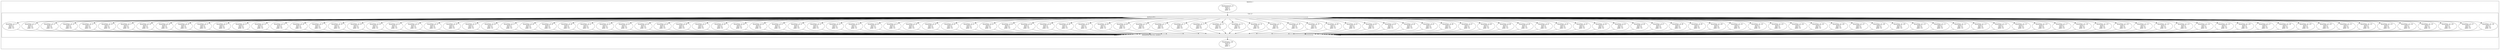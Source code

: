 digraph streamit {
subgraph cluster_node1 {
 label="AutoCor_1";
node2 [ label="RandomSource_10\npush=1\npop=0\npeek =0" ]
subgraph cluster_node3 {
 label="Cor1_9";
node4 [ label="DUPLICATE(1,1,1,1,1,1,1,1,1,1,1,1,1,1,1,1,1,1,1,1,1,1,1,1,1,1,1,1,1,1,1,1,1,1,1,1,1,1,1,1,1,1,1,1,1,1,1,1,1,1,1,1,1,1,1,1,1,1,1,1,1,1,1,1,1,1,1,1,1,1,1,1,1,1,1,1,1,1,1,1,1,1,1,1,1,1,1,1,1,1,1,1,1,1,1,1,1,1,1,1,1,1,1,1,1,1,1,1,1,1,1,1,1,1,1,1,1,1,1,1,1,1,1,1,1,1,1,1)" ]
node5 [ label="WEIGHTED_ROUND_ROBIN(1,1,1,1,1,1,1,1,1,1,1,1,1,1,1,1,1,1,1,1,1,1,1,1,1,1,1,1,1,1,1,1,1,1,1,1,1,1,1,1,1,1,1,1,1,1,1,1,1,1,1,1,1,1,1,1,1,1,1,1,1,1,1,1,1,1,1,1,1,1,1,1,1,1,1,1,1,1,1,1,1,1,1,1,1,1,1,1,1,1,1,1,1,1,1,1,1,1,1,1,1,1,1,1,1,1,1,1,1,1,1,1,1,1,1,1,1,1,1,1,1,1,1,1,1,1,1,1)" ]
node6 [ label="AnonFilter_a0_11\npush=1\npop=32\npeek =32" ]
node4 -> node6
node6 -> node5
node7 [ label="AnonFilter_a0_12\npush=1\npop=32\npeek =32" ]
node4 -> node7
node7 -> node5
node8 [ label="AnonFilter_a0_13\npush=1\npop=32\npeek =32" ]
node4 -> node8
node8 -> node5
node9 [ label="AnonFilter_a0_14\npush=1\npop=32\npeek =32" ]
node4 -> node9
node9 -> node5
node10 [ label="AnonFilter_a0_15\npush=1\npop=32\npeek =32" ]
node4 -> node10
node10 -> node5
node11 [ label="AnonFilter_a0_16\npush=1\npop=32\npeek =32" ]
node4 -> node11
node11 -> node5
node12 [ label="AnonFilter_a0_17\npush=1\npop=32\npeek =32" ]
node4 -> node12
node12 -> node5
node13 [ label="AnonFilter_a0_18\npush=1\npop=32\npeek =32" ]
node4 -> node13
node13 -> node5
node14 [ label="AnonFilter_a0_19\npush=1\npop=32\npeek =32" ]
node4 -> node14
node14 -> node5
node15 [ label="AnonFilter_a0_20\npush=1\npop=32\npeek =32" ]
node4 -> node15
node15 -> node5
node16 [ label="AnonFilter_a0_21\npush=1\npop=32\npeek =32" ]
node4 -> node16
node16 -> node5
node17 [ label="AnonFilter_a0_22\npush=1\npop=32\npeek =32" ]
node4 -> node17
node17 -> node5
node18 [ label="AnonFilter_a0_23\npush=1\npop=32\npeek =32" ]
node4 -> node18
node18 -> node5
node19 [ label="AnonFilter_a0_24\npush=1\npop=32\npeek =32" ]
node4 -> node19
node19 -> node5
node20 [ label="AnonFilter_a0_25\npush=1\npop=32\npeek =32" ]
node4 -> node20
node20 -> node5
node21 [ label="AnonFilter_a0_26\npush=1\npop=32\npeek =32" ]
node4 -> node21
node21 -> node5
node22 [ label="AnonFilter_a0_27\npush=1\npop=32\npeek =32" ]
node4 -> node22
node22 -> node5
node23 [ label="AnonFilter_a0_28\npush=1\npop=32\npeek =32" ]
node4 -> node23
node23 -> node5
node24 [ label="AnonFilter_a0_29\npush=1\npop=32\npeek =32" ]
node4 -> node24
node24 -> node5
node25 [ label="AnonFilter_a0_30\npush=1\npop=32\npeek =32" ]
node4 -> node25
node25 -> node5
node26 [ label="AnonFilter_a0_31\npush=1\npop=32\npeek =32" ]
node4 -> node26
node26 -> node5
node27 [ label="AnonFilter_a0_32\npush=1\npop=32\npeek =32" ]
node4 -> node27
node27 -> node5
node28 [ label="AnonFilter_a0_33\npush=1\npop=32\npeek =32" ]
node4 -> node28
node28 -> node5
node29 [ label="AnonFilter_a0_34\npush=1\npop=32\npeek =32" ]
node4 -> node29
node29 -> node5
node30 [ label="AnonFilter_a0_35\npush=1\npop=32\npeek =32" ]
node4 -> node30
node30 -> node5
node31 [ label="AnonFilter_a0_36\npush=1\npop=32\npeek =32" ]
node4 -> node31
node31 -> node5
node32 [ label="AnonFilter_a0_37\npush=1\npop=32\npeek =32" ]
node4 -> node32
node32 -> node5
node33 [ label="AnonFilter_a0_38\npush=1\npop=32\npeek =32" ]
node4 -> node33
node33 -> node5
node34 [ label="AnonFilter_a0_39\npush=1\npop=32\npeek =32" ]
node4 -> node34
node34 -> node5
node35 [ label="AnonFilter_a0_40\npush=1\npop=32\npeek =32" ]
node4 -> node35
node35 -> node5
node36 [ label="AnonFilter_a0_41\npush=1\npop=32\npeek =32" ]
node4 -> node36
node36 -> node5
node37 [ label="AnonFilter_a0_42\npush=1\npop=32\npeek =32" ]
node4 -> node37
node37 -> node5
node38 [ label="AnonFilter_a0_43\npush=1\npop=32\npeek =32" ]
node4 -> node38
node38 -> node5
node39 [ label="AnonFilter_a0_44\npush=1\npop=32\npeek =32" ]
node4 -> node39
node39 -> node5
node40 [ label="AnonFilter_a0_45\npush=1\npop=32\npeek =32" ]
node4 -> node40
node40 -> node5
node41 [ label="AnonFilter_a0_46\npush=1\npop=32\npeek =32" ]
node4 -> node41
node41 -> node5
node42 [ label="AnonFilter_a0_47\npush=1\npop=32\npeek =32" ]
node4 -> node42
node42 -> node5
node43 [ label="AnonFilter_a0_48\npush=1\npop=32\npeek =32" ]
node4 -> node43
node43 -> node5
node44 [ label="AnonFilter_a0_49\npush=1\npop=32\npeek =32" ]
node4 -> node44
node44 -> node5
node45 [ label="AnonFilter_a0_50\npush=1\npop=32\npeek =32" ]
node4 -> node45
node45 -> node5
node46 [ label="AnonFilter_a0_51\npush=1\npop=32\npeek =32" ]
node4 -> node46
node46 -> node5
node47 [ label="AnonFilter_a0_52\npush=1\npop=32\npeek =32" ]
node4 -> node47
node47 -> node5
node48 [ label="AnonFilter_a0_53\npush=1\npop=32\npeek =32" ]
node4 -> node48
node48 -> node5
node49 [ label="AnonFilter_a0_54\npush=1\npop=32\npeek =32" ]
node4 -> node49
node49 -> node5
node50 [ label="AnonFilter_a0_55\npush=1\npop=32\npeek =32" ]
node4 -> node50
node50 -> node5
node51 [ label="AnonFilter_a0_56\npush=1\npop=32\npeek =32" ]
node4 -> node51
node51 -> node5
node52 [ label="AnonFilter_a0_57\npush=1\npop=32\npeek =32" ]
node4 -> node52
node52 -> node5
node53 [ label="AnonFilter_a0_58\npush=1\npop=32\npeek =32" ]
node4 -> node53
node53 -> node5
node54 [ label="AnonFilter_a0_59\npush=1\npop=32\npeek =32" ]
node4 -> node54
node54 -> node5
node55 [ label="AnonFilter_a0_60\npush=1\npop=32\npeek =32" ]
node4 -> node55
node55 -> node5
node56 [ label="AnonFilter_a0_61\npush=1\npop=32\npeek =32" ]
node4 -> node56
node56 -> node5
node57 [ label="AnonFilter_a0_62\npush=1\npop=32\npeek =32" ]
node4 -> node57
node57 -> node5
node58 [ label="AnonFilter_a0_63\npush=1\npop=32\npeek =32" ]
node4 -> node58
node58 -> node5
node59 [ label="AnonFilter_a0_64\npush=1\npop=32\npeek =32" ]
node4 -> node59
node59 -> node5
node60 [ label="AnonFilter_a0_65\npush=1\npop=32\npeek =32" ]
node4 -> node60
node60 -> node5
node61 [ label="AnonFilter_a0_66\npush=1\npop=32\npeek =32" ]
node4 -> node61
node61 -> node5
node62 [ label="AnonFilter_a0_67\npush=1\npop=32\npeek =32" ]
node4 -> node62
node62 -> node5
node63 [ label="AnonFilter_a0_68\npush=1\npop=32\npeek =32" ]
node4 -> node63
node63 -> node5
node64 [ label="AnonFilter_a0_69\npush=1\npop=32\npeek =32" ]
node4 -> node64
node64 -> node5
node65 [ label="AnonFilter_a0_70\npush=1\npop=32\npeek =32" ]
node4 -> node65
node65 -> node5
node66 [ label="AnonFilter_a0_71\npush=1\npop=32\npeek =32" ]
node4 -> node66
node66 -> node5
node67 [ label="AnonFilter_a0_72\npush=1\npop=32\npeek =32" ]
node4 -> node67
node67 -> node5
node68 [ label="AnonFilter_a0_73\npush=1\npop=32\npeek =32" ]
node4 -> node68
node68 -> node5
node69 [ label="AnonFilter_a0_74\npush=1\npop=32\npeek =32" ]
node4 -> node69
node69 -> node5
node70 [ label="AnonFilter_a0_75\npush=1\npop=32\npeek =32" ]
node4 -> node70
node70 -> node5
node71 [ label="AnonFilter_a0_76\npush=1\npop=32\npeek =32" ]
node4 -> node71
node71 -> node5
node72 [ label="AnonFilter_a0_77\npush=1\npop=32\npeek =32" ]
node4 -> node72
node72 -> node5
node73 [ label="AnonFilter_a0_78\npush=1\npop=32\npeek =32" ]
node4 -> node73
node73 -> node5
node74 [ label="AnonFilter_a0_79\npush=1\npop=32\npeek =32" ]
node4 -> node74
node74 -> node5
node75 [ label="AnonFilter_a0_80\npush=1\npop=32\npeek =32" ]
node4 -> node75
node75 -> node5
node76 [ label="AnonFilter_a0_81\npush=1\npop=32\npeek =32" ]
node4 -> node76
node76 -> node5
node77 [ label="AnonFilter_a0_82\npush=1\npop=32\npeek =32" ]
node4 -> node77
node77 -> node5
node78 [ label="AnonFilter_a0_83\npush=1\npop=32\npeek =32" ]
node4 -> node78
node78 -> node5
node79 [ label="AnonFilter_a0_84\npush=1\npop=32\npeek =32" ]
node4 -> node79
node79 -> node5
node80 [ label="AnonFilter_a0_85\npush=1\npop=32\npeek =32" ]
node4 -> node80
node80 -> node5
node81 [ label="AnonFilter_a0_86\npush=1\npop=32\npeek =32" ]
node4 -> node81
node81 -> node5
node82 [ label="AnonFilter_a0_87\npush=1\npop=32\npeek =32" ]
node4 -> node82
node82 -> node5
node83 [ label="AnonFilter_a0_88\npush=1\npop=32\npeek =32" ]
node4 -> node83
node83 -> node5
node84 [ label="AnonFilter_a0_89\npush=1\npop=32\npeek =32" ]
node4 -> node84
node84 -> node5
node85 [ label="AnonFilter_a0_90\npush=1\npop=32\npeek =32" ]
node4 -> node85
node85 -> node5
node86 [ label="AnonFilter_a0_91\npush=1\npop=32\npeek =32" ]
node4 -> node86
node86 -> node5
node87 [ label="AnonFilter_a0_92\npush=1\npop=32\npeek =32" ]
node4 -> node87
node87 -> node5
node88 [ label="AnonFilter_a0_93\npush=1\npop=32\npeek =32" ]
node4 -> node88
node88 -> node5
node89 [ label="AnonFilter_a0_94\npush=1\npop=32\npeek =32" ]
node4 -> node89
node89 -> node5
node90 [ label="AnonFilter_a0_95\npush=1\npop=32\npeek =32" ]
node4 -> node90
node90 -> node5
node91 [ label="AnonFilter_a0_96\npush=1\npop=32\npeek =32" ]
node4 -> node91
node91 -> node5
node92 [ label="AnonFilter_a0_97\npush=1\npop=32\npeek =32" ]
node4 -> node92
node92 -> node5
node93 [ label="AnonFilter_a0_98\npush=1\npop=32\npeek =32" ]
node4 -> node93
node93 -> node5
node94 [ label="AnonFilter_a0_99\npush=1\npop=32\npeek =32" ]
node4 -> node94
node94 -> node5
node95 [ label="AnonFilter_a0_100\npush=1\npop=32\npeek =32" ]
node4 -> node95
node95 -> node5
node96 [ label="AnonFilter_a0_101\npush=1\npop=32\npeek =32" ]
node4 -> node96
node96 -> node5
node97 [ label="AnonFilter_a0_102\npush=1\npop=32\npeek =32" ]
node4 -> node97
node97 -> node5
node98 [ label="AnonFilter_a0_103\npush=1\npop=32\npeek =32" ]
node4 -> node98
node98 -> node5
node99 [ label="AnonFilter_a0_104\npush=1\npop=32\npeek =32" ]
node4 -> node99
node99 -> node5
node100 [ label="AnonFilter_a0_105\npush=1\npop=32\npeek =32" ]
node4 -> node100
node100 -> node5
node101 [ label="AnonFilter_a0_106\npush=1\npop=32\npeek =32" ]
node4 -> node101
node101 -> node5
node102 [ label="AnonFilter_a0_107\npush=1\npop=32\npeek =32" ]
node4 -> node102
node102 -> node5
node103 [ label="AnonFilter_a0_108\npush=1\npop=32\npeek =32" ]
node4 -> node103
node103 -> node5
node104 [ label="AnonFilter_a0_109\npush=1\npop=32\npeek =32" ]
node4 -> node104
node104 -> node5
node105 [ label="AnonFilter_a0_110\npush=1\npop=32\npeek =32" ]
node4 -> node105
node105 -> node5
node106 [ label="AnonFilter_a0_111\npush=1\npop=32\npeek =32" ]
node4 -> node106
node106 -> node5
node107 [ label="AnonFilter_a0_112\npush=1\npop=32\npeek =32" ]
node4 -> node107
node107 -> node5
node108 [ label="AnonFilter_a0_113\npush=1\npop=32\npeek =32" ]
node4 -> node108
node108 -> node5
node109 [ label="AnonFilter_a0_114\npush=1\npop=32\npeek =32" ]
node4 -> node109
node109 -> node5
node110 [ label="AnonFilter_a0_115\npush=1\npop=32\npeek =32" ]
node4 -> node110
node110 -> node5
node111 [ label="AnonFilter_a0_116\npush=1\npop=32\npeek =32" ]
node4 -> node111
node111 -> node5
node112 [ label="AnonFilter_a0_117\npush=1\npop=32\npeek =32" ]
node4 -> node112
node112 -> node5
node113 [ label="AnonFilter_a0_118\npush=1\npop=32\npeek =32" ]
node4 -> node113
node113 -> node5
node114 [ label="AnonFilter_a0_119\npush=1\npop=32\npeek =32" ]
node4 -> node114
node114 -> node5
node115 [ label="AnonFilter_a0_120\npush=1\npop=32\npeek =32" ]
node4 -> node115
node115 -> node5
node116 [ label="AnonFilter_a0_121\npush=1\npop=32\npeek =32" ]
node4 -> node116
node116 -> node5
node117 [ label="AnonFilter_a0_122\npush=1\npop=32\npeek =32" ]
node4 -> node117
node117 -> node5
node118 [ label="AnonFilter_a0_123\npush=1\npop=32\npeek =32" ]
node4 -> node118
node118 -> node5
node119 [ label="AnonFilter_a0_124\npush=1\npop=32\npeek =32" ]
node4 -> node119
node119 -> node5
node120 [ label="AnonFilter_a0_125\npush=1\npop=32\npeek =32" ]
node4 -> node120
node120 -> node5
node121 [ label="AnonFilter_a0_126\npush=1\npop=32\npeek =32" ]
node4 -> node121
node121 -> node5
node122 [ label="AnonFilter_a0_127\npush=1\npop=32\npeek =32" ]
node4 -> node122
node122 -> node5
node123 [ label="AnonFilter_a0_128\npush=1\npop=32\npeek =32" ]
node4 -> node123
node123 -> node5
node124 [ label="AnonFilter_a0_129\npush=1\npop=32\npeek =32" ]
node4 -> node124
node124 -> node5
node125 [ label="AnonFilter_a0_130\npush=1\npop=32\npeek =32" ]
node4 -> node125
node125 -> node5
node126 [ label="AnonFilter_a0_131\npush=1\npop=32\npeek =32" ]
node4 -> node126
node126 -> node5
node127 [ label="AnonFilter_a0_132\npush=1\npop=32\npeek =32" ]
node4 -> node127
node127 -> node5
node128 [ label="AnonFilter_a0_133\npush=1\npop=32\npeek =32" ]
node4 -> node128
node128 -> node5
node129 [ label="AnonFilter_a0_134\npush=1\npop=32\npeek =32" ]
node4 -> node129
node129 -> node5
node130 [ label="AnonFilter_a0_135\npush=1\npop=32\npeek =32" ]
node4 -> node130
node130 -> node5
node131 [ label="AnonFilter_a0_136\npush=1\npop=32\npeek =32" ]
node4 -> node131
node131 -> node5
node132 [ label="AnonFilter_a0_137\npush=1\npop=32\npeek =32" ]
node4 -> node132
node132 -> node5
node133 [ label="AnonFilter_a0_138\npush=1\npop=32\npeek =32" ]
node4 -> node133
node133 -> node5
}
node2 -> node4
node134 [ label="FloatPrinter_139\npush=0\npop=1\npeek =1" ]
node5 -> node134
}
}
